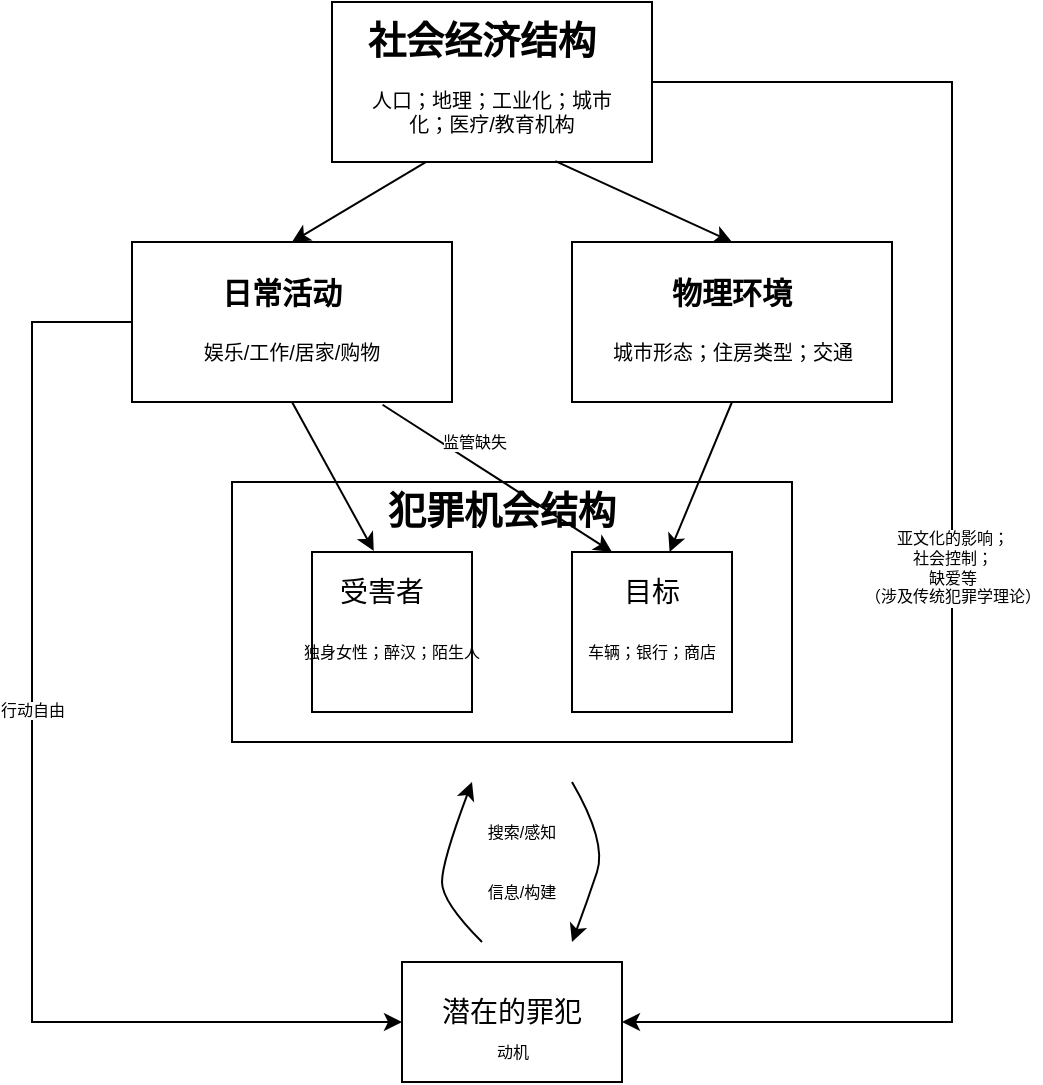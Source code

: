 <mxfile version="20.2.8" type="github">
  <diagram id="g1zE1YMW4KEDdYJNHegv" name="第 1 页">
    <mxGraphModel dx="1606" dy="430" grid="1" gridSize="10" guides="1" tooltips="1" connect="1" arrows="1" fold="1" page="1" pageScale="1" pageWidth="827" pageHeight="1169" math="0" shadow="0">
      <root>
        <mxCell id="0" />
        <mxCell id="1" parent="0" />
        <mxCell id="iaGcduhRjGTExQl_1i1G-44" value="" style="group" parent="1" vertex="1" connectable="0">
          <mxGeometry x="10" y="80" width="460" height="540" as="geometry" />
        </mxCell>
        <mxCell id="iaGcduhRjGTExQl_1i1G-6" value="" style="group" parent="iaGcduhRjGTExQl_1i1G-44" vertex="1" connectable="0">
          <mxGeometry x="150" width="160" height="80" as="geometry" />
        </mxCell>
        <mxCell id="iaGcduhRjGTExQl_1i1G-1" value="" style="rounded=0;whiteSpace=wrap;html=1;" parent="iaGcduhRjGTExQl_1i1G-6" vertex="1">
          <mxGeometry width="160" height="80" as="geometry" />
        </mxCell>
        <mxCell id="iaGcduhRjGTExQl_1i1G-2" value="社会经济结构" style="text;html=1;strokeColor=none;fillColor=none;align=center;verticalAlign=middle;whiteSpace=wrap;rounded=0;fontSize=19;fontStyle=1" parent="iaGcduhRjGTExQl_1i1G-6" vertex="1">
          <mxGeometry x="5" y="10" width="140" height="20" as="geometry" />
        </mxCell>
        <mxCell id="iaGcduhRjGTExQl_1i1G-4" value="人口；地理；工业化；城市化；医疗/教育机构" style="text;html=1;strokeColor=none;fillColor=none;align=center;verticalAlign=middle;whiteSpace=wrap;rounded=0;fontSize=10;" parent="iaGcduhRjGTExQl_1i1G-6" vertex="1">
          <mxGeometry x="15" y="40" width="130" height="30" as="geometry" />
        </mxCell>
        <mxCell id="iaGcduhRjGTExQl_1i1G-8" value="" style="rounded=0;whiteSpace=wrap;html=1;" parent="iaGcduhRjGTExQl_1i1G-44" vertex="1">
          <mxGeometry x="270" y="120" width="160" height="80" as="geometry" />
        </mxCell>
        <mxCell id="iaGcduhRjGTExQl_1i1G-9" value="物理环境" style="text;html=1;strokeColor=none;fillColor=none;align=center;verticalAlign=middle;whiteSpace=wrap;rounded=0;fontSize=15;fontStyle=1" parent="iaGcduhRjGTExQl_1i1G-44" vertex="1">
          <mxGeometry x="315" y="130" width="70" height="30" as="geometry" />
        </mxCell>
        <mxCell id="iaGcduhRjGTExQl_1i1G-10" value="" style="rounded=0;whiteSpace=wrap;html=1;fontSize=15;" parent="iaGcduhRjGTExQl_1i1G-44" vertex="1">
          <mxGeometry x="100" y="240" width="280" height="130" as="geometry" />
        </mxCell>
        <mxCell id="iaGcduhRjGTExQl_1i1G-11" value="犯罪机会结构" style="text;html=1;strokeColor=none;fillColor=none;align=center;verticalAlign=middle;whiteSpace=wrap;rounded=0;fontSize=19;fontStyle=1" parent="iaGcduhRjGTExQl_1i1G-44" vertex="1">
          <mxGeometry x="160" y="240" width="150" height="30" as="geometry" />
        </mxCell>
        <mxCell id="iaGcduhRjGTExQl_1i1G-13" value="" style="whiteSpace=wrap;html=1;aspect=fixed;fontSize=19;" parent="iaGcduhRjGTExQl_1i1G-44" vertex="1">
          <mxGeometry x="140" y="275" width="80" height="80" as="geometry" />
        </mxCell>
        <mxCell id="iaGcduhRjGTExQl_1i1G-14" value="" style="whiteSpace=wrap;html=1;aspect=fixed;fontSize=19;" parent="iaGcduhRjGTExQl_1i1G-44" vertex="1">
          <mxGeometry x="270" y="275" width="80" height="80" as="geometry" />
        </mxCell>
        <mxCell id="iaGcduhRjGTExQl_1i1G-16" value="" style="rounded=0;whiteSpace=wrap;html=1;fontSize=19;" parent="iaGcduhRjGTExQl_1i1G-44" vertex="1">
          <mxGeometry x="185" y="480" width="110" height="60" as="geometry" />
        </mxCell>
        <mxCell id="iaGcduhRjGTExQl_1i1G-18" value="" style="group" parent="iaGcduhRjGTExQl_1i1G-44" vertex="1" connectable="0">
          <mxGeometry x="50" y="120" width="160" height="80" as="geometry" />
        </mxCell>
        <mxCell id="iaGcduhRjGTExQl_1i1G-5" value="" style="rounded=0;whiteSpace=wrap;html=1;" parent="iaGcduhRjGTExQl_1i1G-18" vertex="1">
          <mxGeometry width="160" height="80" as="geometry" />
        </mxCell>
        <mxCell id="iaGcduhRjGTExQl_1i1G-7" value="日常活动" style="text;html=1;strokeColor=none;fillColor=none;align=center;verticalAlign=middle;whiteSpace=wrap;rounded=0;fontSize=15;fontStyle=1" parent="iaGcduhRjGTExQl_1i1G-18" vertex="1">
          <mxGeometry x="25" y="10" width="100" height="30" as="geometry" />
        </mxCell>
        <mxCell id="iaGcduhRjGTExQl_1i1G-17" value="娱乐/工作/居家/购物" style="text;html=1;strokeColor=none;fillColor=none;align=center;verticalAlign=middle;whiteSpace=wrap;rounded=0;fontSize=10;" parent="iaGcduhRjGTExQl_1i1G-18" vertex="1">
          <mxGeometry x="15" y="40" width="130" height="30" as="geometry" />
        </mxCell>
        <mxCell id="iaGcduhRjGTExQl_1i1G-19" value="城市形态；住房类型；交通" style="text;html=1;strokeColor=none;fillColor=none;align=center;verticalAlign=middle;whiteSpace=wrap;rounded=0;fontSize=10;" parent="iaGcduhRjGTExQl_1i1G-44" vertex="1">
          <mxGeometry x="267.5" y="160" width="165" height="30" as="geometry" />
        </mxCell>
        <mxCell id="iaGcduhRjGTExQl_1i1G-20" value="受害者" style="text;html=1;strokeColor=none;fillColor=none;align=center;verticalAlign=middle;whiteSpace=wrap;rounded=0;fontSize=14;" parent="iaGcduhRjGTExQl_1i1G-44" vertex="1">
          <mxGeometry x="145" y="280" width="60" height="30" as="geometry" />
        </mxCell>
        <mxCell id="iaGcduhRjGTExQl_1i1G-21" value="目标" style="text;html=1;strokeColor=none;fillColor=none;align=center;verticalAlign=middle;whiteSpace=wrap;rounded=0;fontSize=14;" parent="iaGcduhRjGTExQl_1i1G-44" vertex="1">
          <mxGeometry x="280" y="280" width="60" height="30" as="geometry" />
        </mxCell>
        <mxCell id="iaGcduhRjGTExQl_1i1G-22" value="独身女性；醉汉；陌生人" style="text;html=1;strokeColor=none;fillColor=none;align=center;verticalAlign=middle;whiteSpace=wrap;rounded=0;fontSize=8;" parent="iaGcduhRjGTExQl_1i1G-44" vertex="1">
          <mxGeometry x="135" y="310" width="90" height="30" as="geometry" />
        </mxCell>
        <mxCell id="iaGcduhRjGTExQl_1i1G-23" value="车辆；银行；商店" style="text;html=1;strokeColor=none;fillColor=none;align=center;verticalAlign=middle;whiteSpace=wrap;rounded=0;fontSize=8;" parent="iaGcduhRjGTExQl_1i1G-44" vertex="1">
          <mxGeometry x="270" y="310" width="80" height="30" as="geometry" />
        </mxCell>
        <mxCell id="iaGcduhRjGTExQl_1i1G-24" value="潜在的罪犯" style="text;html=1;strokeColor=none;fillColor=none;align=center;verticalAlign=middle;whiteSpace=wrap;rounded=0;fontSize=14;" parent="iaGcduhRjGTExQl_1i1G-44" vertex="1">
          <mxGeometry x="200" y="490" width="80" height="30" as="geometry" />
        </mxCell>
        <mxCell id="iaGcduhRjGTExQl_1i1G-26" value="动机" style="text;html=1;align=center;verticalAlign=middle;resizable=0;points=[];autosize=1;strokeColor=none;fillColor=none;fontSize=8;" parent="iaGcduhRjGTExQl_1i1G-44" vertex="1">
          <mxGeometry x="215" y="510" width="50" height="30" as="geometry" />
        </mxCell>
        <mxCell id="iaGcduhRjGTExQl_1i1G-27" value="" style="endArrow=classic;html=1;rounded=0;fontSize=8;exitX=0;exitY=0.5;exitDx=0;exitDy=0;entryX=0;entryY=0.5;entryDx=0;entryDy=0;" parent="iaGcduhRjGTExQl_1i1G-44" source="iaGcduhRjGTExQl_1i1G-5" target="iaGcduhRjGTExQl_1i1G-16" edge="1">
          <mxGeometry relative="1" as="geometry">
            <mxPoint x="310" y="360" as="sourcePoint" />
            <mxPoint x="410" y="360" as="targetPoint" />
            <Array as="points">
              <mxPoint y="160" />
              <mxPoint y="510" />
            </Array>
          </mxGeometry>
        </mxCell>
        <mxCell id="iaGcduhRjGTExQl_1i1G-28" value="行动自由" style="edgeLabel;resizable=0;html=1;align=center;verticalAlign=middle;fontSize=8;" parent="iaGcduhRjGTExQl_1i1G-27" connectable="0" vertex="1">
          <mxGeometry relative="1" as="geometry">
            <mxPoint y="-49" as="offset" />
          </mxGeometry>
        </mxCell>
        <mxCell id="iaGcduhRjGTExQl_1i1G-29" value="" style="endArrow=classic;html=1;rounded=0;fontSize=8;exitX=1;exitY=0.5;exitDx=0;exitDy=0;entryX=1;entryY=0.5;entryDx=0;entryDy=0;" parent="iaGcduhRjGTExQl_1i1G-44" source="iaGcduhRjGTExQl_1i1G-1" target="iaGcduhRjGTExQl_1i1G-16" edge="1">
          <mxGeometry relative="1" as="geometry">
            <mxPoint x="310" y="220" as="sourcePoint" />
            <mxPoint x="410" y="220" as="targetPoint" />
            <Array as="points">
              <mxPoint x="460" y="40" />
              <mxPoint x="460" y="510" />
            </Array>
          </mxGeometry>
        </mxCell>
        <mxCell id="iaGcduhRjGTExQl_1i1G-30" value="亚文化的影响；&lt;br&gt;社会控制；&lt;br&gt;缺爱等&lt;br&gt;（涉及传统犯罪学理论）" style="edgeLabel;resizable=0;html=1;align=center;verticalAlign=middle;fontSize=8;" parent="iaGcduhRjGTExQl_1i1G-29" connectable="0" vertex="1">
          <mxGeometry relative="1" as="geometry" />
        </mxCell>
        <mxCell id="iaGcduhRjGTExQl_1i1G-31" value="" style="endArrow=classic;html=1;rounded=0;fontSize=8;exitX=0.5;exitY=1;exitDx=0;exitDy=0;entryX=0.61;entryY=0;entryDx=0;entryDy=0;entryPerimeter=0;" parent="iaGcduhRjGTExQl_1i1G-44" source="iaGcduhRjGTExQl_1i1G-8" target="iaGcduhRjGTExQl_1i1G-14" edge="1">
          <mxGeometry width="50" height="50" relative="1" as="geometry">
            <mxPoint x="330" y="290" as="sourcePoint" />
            <mxPoint x="380" y="240" as="targetPoint" />
          </mxGeometry>
        </mxCell>
        <mxCell id="iaGcduhRjGTExQl_1i1G-32" value="" style="endArrow=classic;html=1;rounded=0;fontSize=8;entryX=0.386;entryY=-0.007;entryDx=0;entryDy=0;entryPerimeter=0;exitX=0.5;exitY=1;exitDx=0;exitDy=0;" parent="iaGcduhRjGTExQl_1i1G-44" source="iaGcduhRjGTExQl_1i1G-5" target="iaGcduhRjGTExQl_1i1G-13" edge="1">
          <mxGeometry width="50" height="50" relative="1" as="geometry">
            <mxPoint x="330" y="290" as="sourcePoint" />
            <mxPoint x="380" y="240" as="targetPoint" />
          </mxGeometry>
        </mxCell>
        <mxCell id="iaGcduhRjGTExQl_1i1G-34" value="" style="endArrow=classic;html=1;rounded=0;fontSize=8;exitX=0.783;exitY=1.017;exitDx=0;exitDy=0;exitPerimeter=0;entryX=0.25;entryY=0;entryDx=0;entryDy=0;" parent="iaGcduhRjGTExQl_1i1G-44" source="iaGcduhRjGTExQl_1i1G-5" target="iaGcduhRjGTExQl_1i1G-14" edge="1">
          <mxGeometry relative="1" as="geometry">
            <mxPoint x="310" y="330" as="sourcePoint" />
            <mxPoint x="410" y="330" as="targetPoint" />
          </mxGeometry>
        </mxCell>
        <mxCell id="iaGcduhRjGTExQl_1i1G-35" value="监管缺失" style="edgeLabel;resizable=0;html=1;align=center;verticalAlign=middle;fontSize=8;" parent="iaGcduhRjGTExQl_1i1G-34" connectable="0" vertex="1">
          <mxGeometry relative="1" as="geometry">
            <mxPoint x="-12" y="-18" as="offset" />
          </mxGeometry>
        </mxCell>
        <mxCell id="iaGcduhRjGTExQl_1i1G-36" value="" style="endArrow=classic;html=1;rounded=0;fontSize=8;exitX=0.293;exitY=1.001;exitDx=0;exitDy=0;exitPerimeter=0;entryX=0.5;entryY=0;entryDx=0;entryDy=0;" parent="iaGcduhRjGTExQl_1i1G-44" source="iaGcduhRjGTExQl_1i1G-1" target="iaGcduhRjGTExQl_1i1G-5" edge="1">
          <mxGeometry width="50" height="50" relative="1" as="geometry">
            <mxPoint x="330" y="230" as="sourcePoint" />
            <mxPoint x="380" y="180" as="targetPoint" />
          </mxGeometry>
        </mxCell>
        <mxCell id="iaGcduhRjGTExQl_1i1G-37" value="" style="endArrow=classic;html=1;rounded=0;fontSize=8;exitX=0.698;exitY=0.994;exitDx=0;exitDy=0;exitPerimeter=0;entryX=0.5;entryY=0;entryDx=0;entryDy=0;" parent="iaGcduhRjGTExQl_1i1G-44" source="iaGcduhRjGTExQl_1i1G-1" target="iaGcduhRjGTExQl_1i1G-8" edge="1">
          <mxGeometry width="50" height="50" relative="1" as="geometry">
            <mxPoint x="206.88" y="90.08" as="sourcePoint" />
            <mxPoint x="140" y="130" as="targetPoint" />
          </mxGeometry>
        </mxCell>
        <mxCell id="iaGcduhRjGTExQl_1i1G-39" value="" style="curved=1;endArrow=classic;html=1;rounded=0;fontSize=8;" parent="iaGcduhRjGTExQl_1i1G-44" edge="1">
          <mxGeometry width="50" height="50" relative="1" as="geometry">
            <mxPoint x="270" y="390" as="sourcePoint" />
            <mxPoint x="270" y="470" as="targetPoint" />
            <Array as="points">
              <mxPoint x="287.5" y="420" />
              <mxPoint x="277.5" y="450" />
            </Array>
          </mxGeometry>
        </mxCell>
        <mxCell id="iaGcduhRjGTExQl_1i1G-41" value="" style="curved=1;endArrow=classic;html=1;rounded=0;fontSize=8;" parent="iaGcduhRjGTExQl_1i1G-44" edge="1">
          <mxGeometry width="50" height="50" relative="1" as="geometry">
            <mxPoint x="225" y="470" as="sourcePoint" />
            <mxPoint x="220" y="390" as="targetPoint" />
            <Array as="points">
              <mxPoint x="205" y="450" />
              <mxPoint x="205" y="430" />
            </Array>
          </mxGeometry>
        </mxCell>
        <mxCell id="iaGcduhRjGTExQl_1i1G-42" value="搜索/感知" style="text;html=1;strokeColor=none;fillColor=none;align=center;verticalAlign=middle;whiteSpace=wrap;rounded=0;fontSize=8;" parent="iaGcduhRjGTExQl_1i1G-44" vertex="1">
          <mxGeometry x="215" y="400" width="60" height="30" as="geometry" />
        </mxCell>
        <mxCell id="iaGcduhRjGTExQl_1i1G-43" value="信息/构建" style="text;html=1;strokeColor=none;fillColor=none;align=center;verticalAlign=middle;whiteSpace=wrap;rounded=0;fontSize=8;" parent="iaGcduhRjGTExQl_1i1G-44" vertex="1">
          <mxGeometry x="215" y="430" width="60" height="30" as="geometry" />
        </mxCell>
      </root>
    </mxGraphModel>
  </diagram>
</mxfile>
